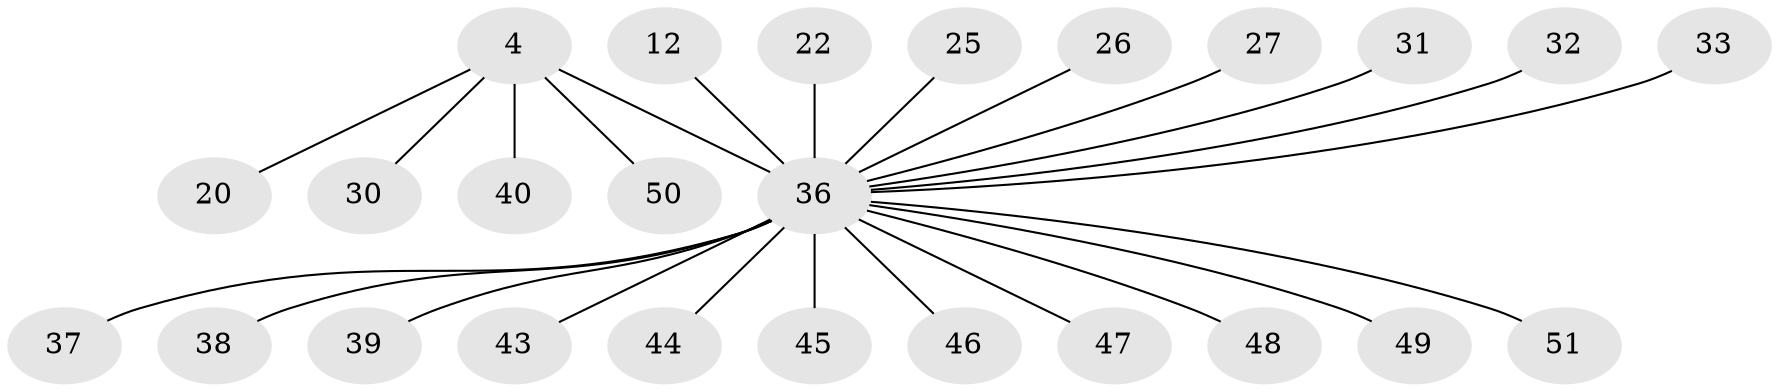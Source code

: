 // original degree distribution, {9: 0.0392156862745098, 7: 0.0392156862745098, 6: 0.058823529411764705, 8: 0.0196078431372549, 2: 0.21568627450980393, 3: 0.0784313725490196, 1: 0.5490196078431373}
// Generated by graph-tools (version 1.1) at 2025/57/03/04/25 21:57:48]
// undirected, 25 vertices, 24 edges
graph export_dot {
graph [start="1"]
  node [color=gray90,style=filled];
  4 [super="+2"];
  12;
  20;
  22;
  25;
  26;
  27;
  30;
  31 [super="+29"];
  32;
  33 [super="+21"];
  36 [super="+5+7+9+16"];
  37 [super="+23"];
  38 [super="+28"];
  39;
  40;
  43 [super="+35"];
  44;
  45;
  46;
  47 [super="+42"];
  48;
  49 [super="+41"];
  50;
  51;
  4 -- 20;
  4 -- 30 [weight=2];
  4 -- 50;
  4 -- 40;
  4 -- 36 [weight=6];
  12 -- 36 [weight=2];
  22 -- 36;
  25 -- 36;
  26 -- 36;
  27 -- 36;
  31 -- 36 [weight=2];
  32 -- 36;
  33 -- 36;
  36 -- 37;
  36 -- 44 [weight=2];
  36 -- 47 [weight=2];
  36 -- 48;
  36 -- 49;
  36 -- 51;
  36 -- 38;
  36 -- 39;
  36 -- 43;
  36 -- 45;
  36 -- 46;
}
